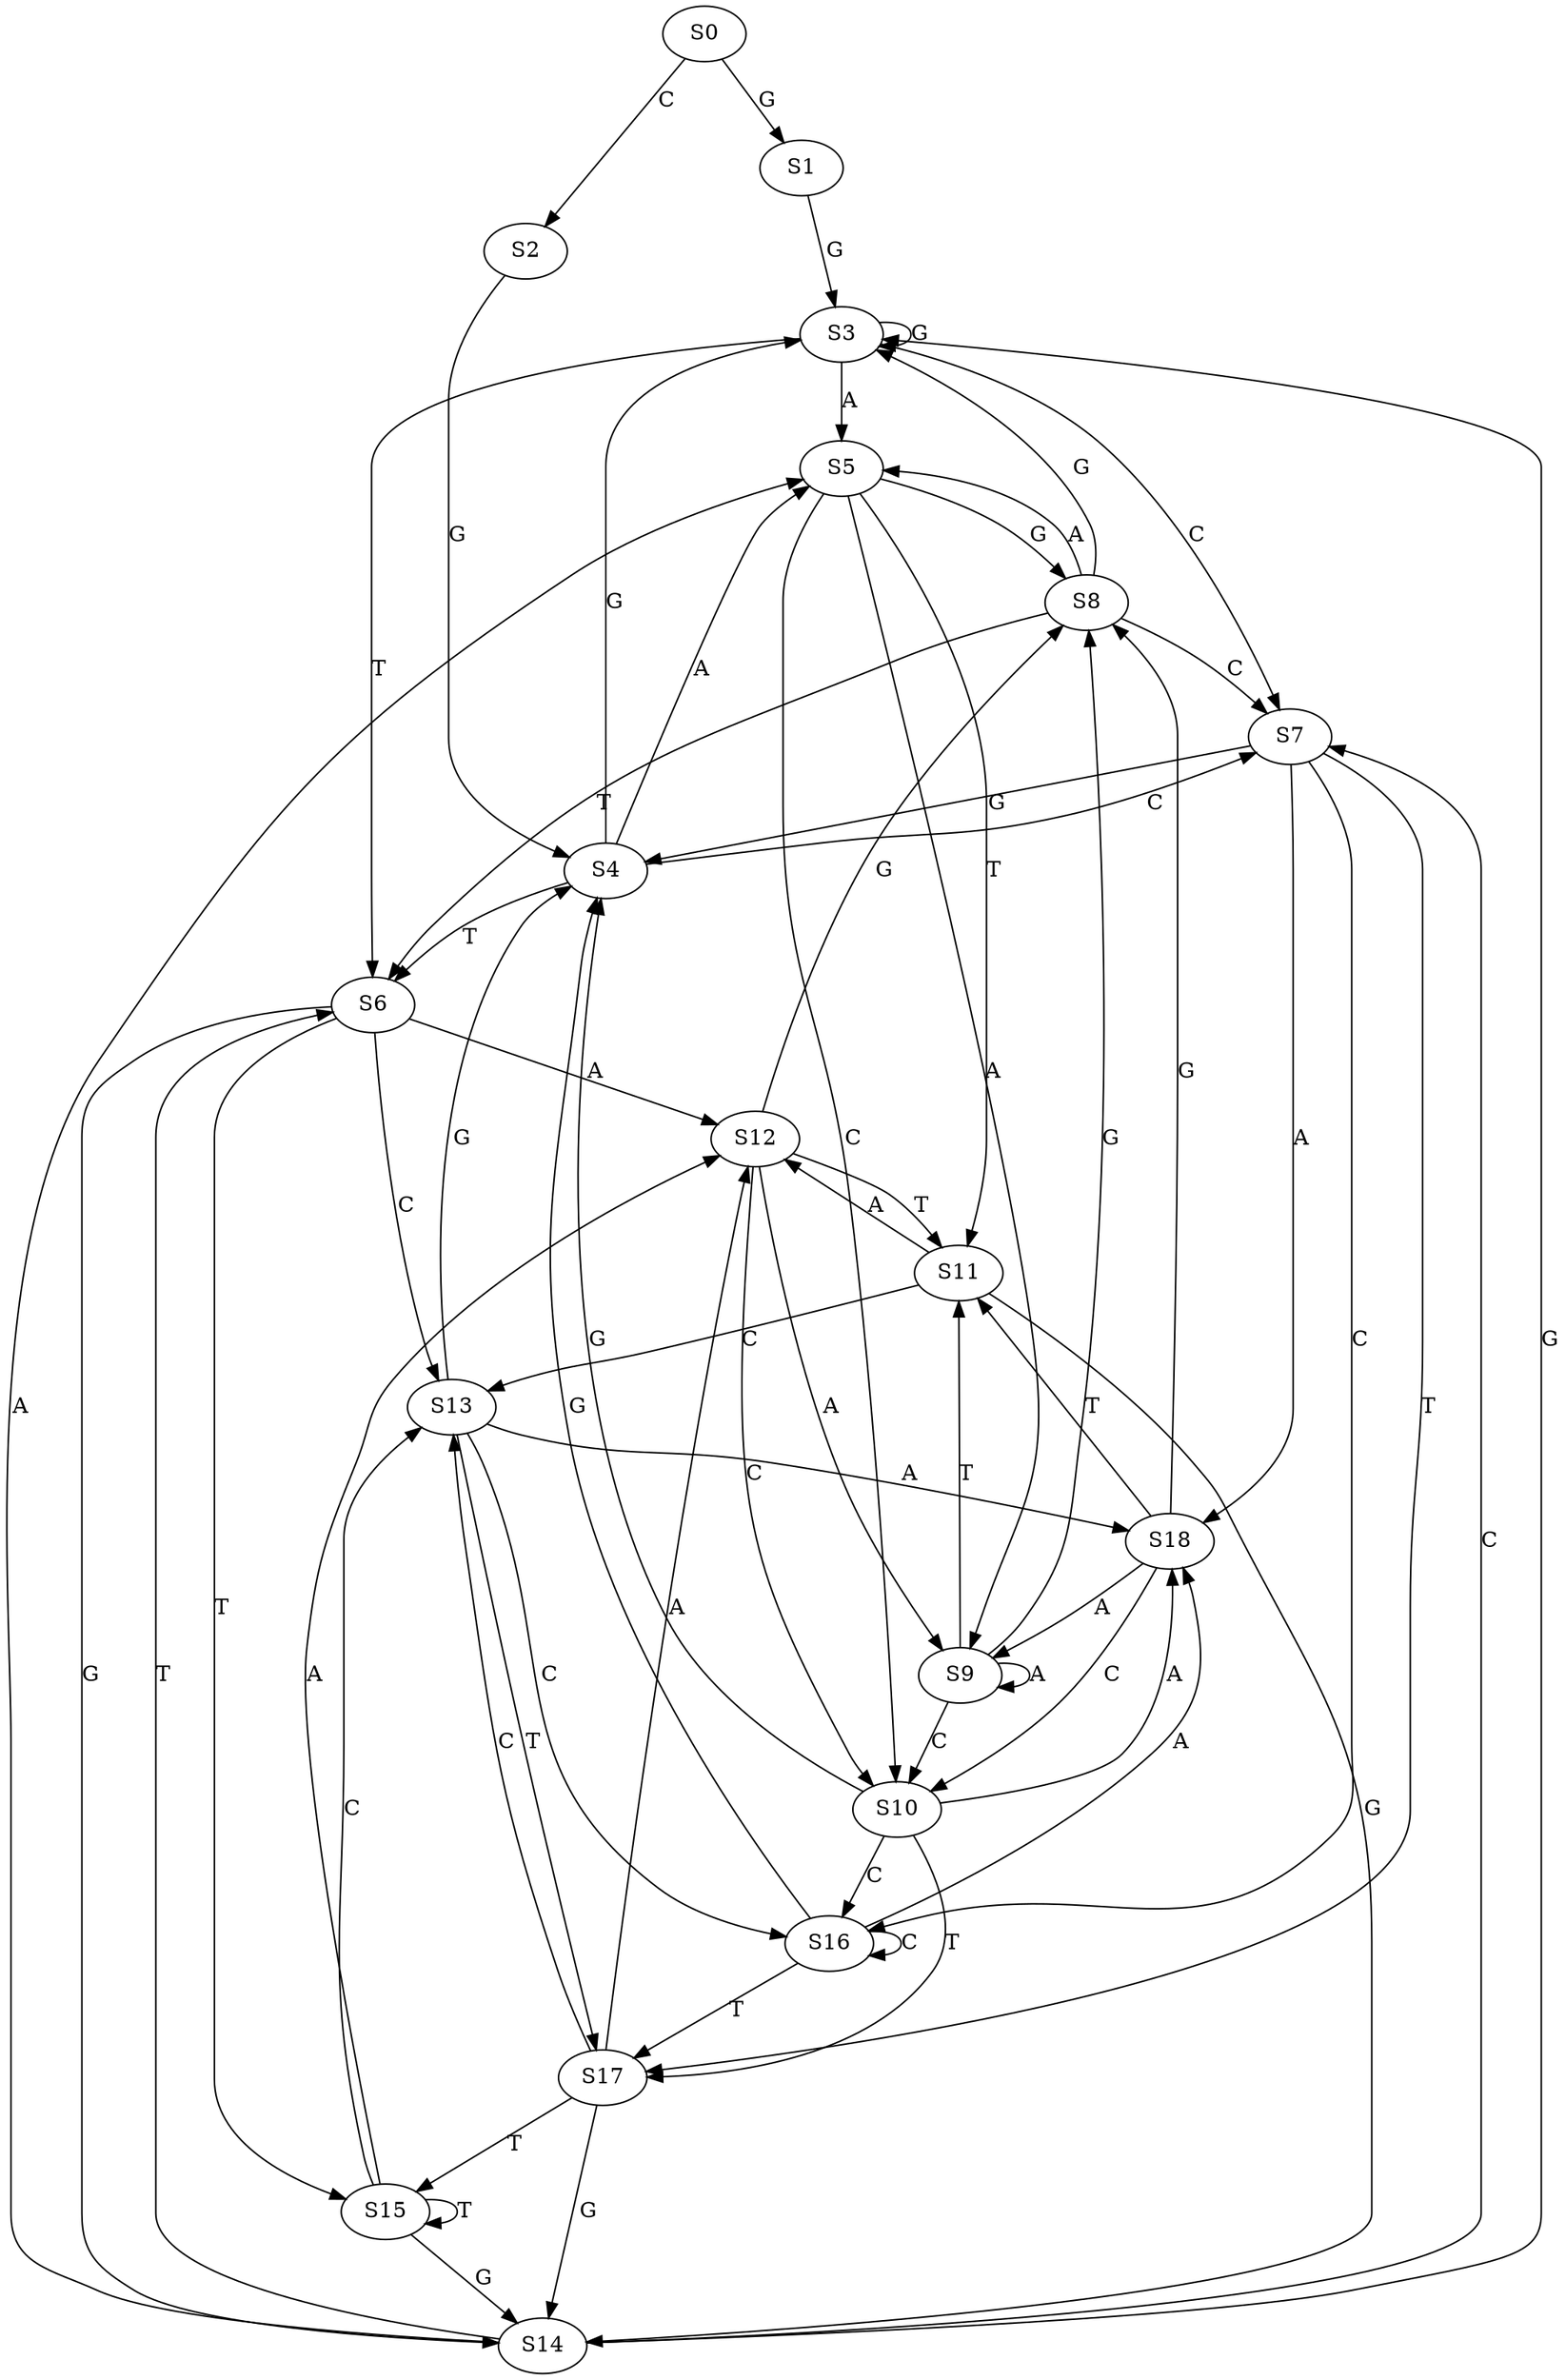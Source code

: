 strict digraph  {
	S0 -> S1 [ label = G ];
	S0 -> S2 [ label = C ];
	S1 -> S3 [ label = G ];
	S2 -> S4 [ label = G ];
	S3 -> S5 [ label = A ];
	S3 -> S6 [ label = T ];
	S3 -> S3 [ label = G ];
	S3 -> S7 [ label = C ];
	S4 -> S3 [ label = G ];
	S4 -> S6 [ label = T ];
	S4 -> S5 [ label = A ];
	S4 -> S7 [ label = C ];
	S5 -> S8 [ label = G ];
	S5 -> S9 [ label = A ];
	S5 -> S10 [ label = C ];
	S5 -> S11 [ label = T ];
	S6 -> S12 [ label = A ];
	S6 -> S13 [ label = C ];
	S6 -> S14 [ label = G ];
	S6 -> S15 [ label = T ];
	S7 -> S16 [ label = C ];
	S7 -> S17 [ label = T ];
	S7 -> S4 [ label = G ];
	S7 -> S18 [ label = A ];
	S8 -> S6 [ label = T ];
	S8 -> S3 [ label = G ];
	S8 -> S5 [ label = A ];
	S8 -> S7 [ label = C ];
	S9 -> S11 [ label = T ];
	S9 -> S10 [ label = C ];
	S9 -> S8 [ label = G ];
	S9 -> S9 [ label = A ];
	S10 -> S18 [ label = A ];
	S10 -> S17 [ label = T ];
	S10 -> S16 [ label = C ];
	S10 -> S4 [ label = G ];
	S11 -> S12 [ label = A ];
	S11 -> S13 [ label = C ];
	S11 -> S14 [ label = G ];
	S12 -> S8 [ label = G ];
	S12 -> S11 [ label = T ];
	S12 -> S9 [ label = A ];
	S12 -> S10 [ label = C ];
	S13 -> S17 [ label = T ];
	S13 -> S4 [ label = G ];
	S13 -> S16 [ label = C ];
	S13 -> S18 [ label = A ];
	S14 -> S5 [ label = A ];
	S14 -> S6 [ label = T ];
	S14 -> S7 [ label = C ];
	S14 -> S3 [ label = G ];
	S15 -> S13 [ label = C ];
	S15 -> S12 [ label = A ];
	S15 -> S14 [ label = G ];
	S15 -> S15 [ label = T ];
	S16 -> S4 [ label = G ];
	S16 -> S16 [ label = C ];
	S16 -> S18 [ label = A ];
	S16 -> S17 [ label = T ];
	S17 -> S14 [ label = G ];
	S17 -> S13 [ label = C ];
	S17 -> S12 [ label = A ];
	S17 -> S15 [ label = T ];
	S18 -> S8 [ label = G ];
	S18 -> S11 [ label = T ];
	S18 -> S10 [ label = C ];
	S18 -> S9 [ label = A ];
}
